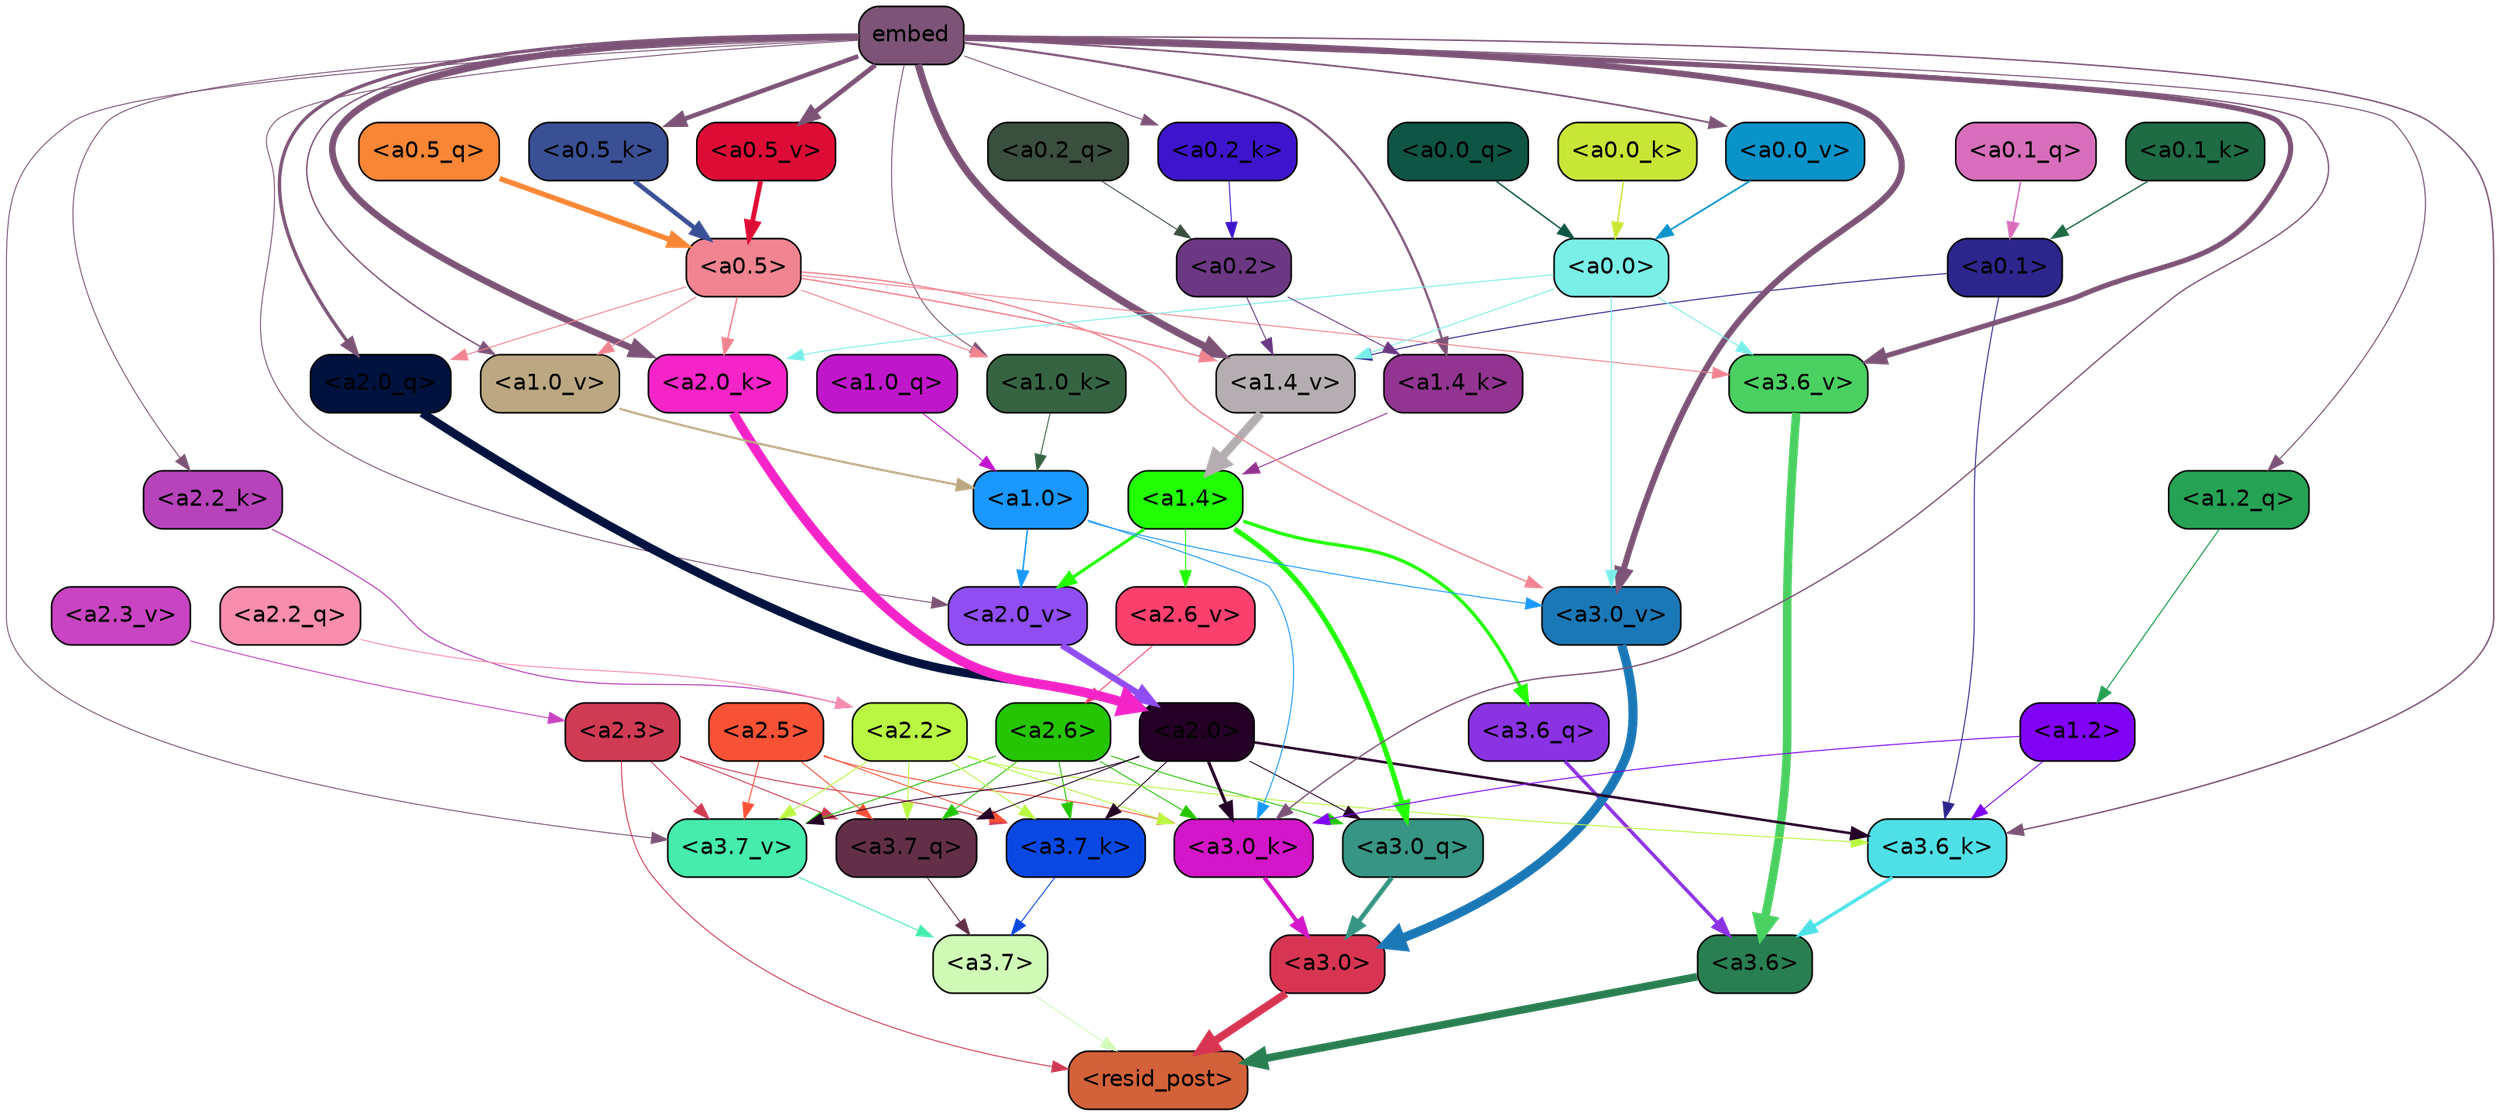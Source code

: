 strict digraph "" {
	graph [bgcolor=transparent,
		layout=dot,
		overlap=false,
		splines=true
	];
	"<a3.7>"	[color=black,
		fillcolor="#cffbb6",
		fontname=Helvetica,
		shape=box,
		style="filled, rounded"];
	"<resid_post>"	[color=black,
		fillcolor="#d36139",
		fontname=Helvetica,
		shape=box,
		style="filled, rounded"];
	"<a3.7>" -> "<resid_post>"	[color="#cffbb6",
		penwidth=0.6];
	"<a3.6>"	[color=black,
		fillcolor="#297f51",
		fontname=Helvetica,
		shape=box,
		style="filled, rounded"];
	"<a3.6>" -> "<resid_post>"	[color="#297f51",
		penwidth=4.751592040061951];
	"<a3.0>"	[color=black,
		fillcolor="#d83552",
		fontname=Helvetica,
		shape=box,
		style="filled, rounded"];
	"<a3.0>" -> "<resid_post>"	[color="#d83552",
		penwidth=4.904066681861877];
	"<a2.3>"	[color=black,
		fillcolor="#d03b54",
		fontname=Helvetica,
		shape=box,
		style="filled, rounded"];
	"<a2.3>" -> "<resid_post>"	[color="#d03b54",
		penwidth=0.6];
	"<a3.7_q>"	[color=black,
		fillcolor="#622f47",
		fontname=Helvetica,
		shape=box,
		style="filled, rounded"];
	"<a2.3>" -> "<a3.7_q>"	[color="#d03b54",
		penwidth=0.6];
	"<a3.7_k>"	[color=black,
		fillcolor="#0a48e4",
		fontname=Helvetica,
		shape=box,
		style="filled, rounded"];
	"<a2.3>" -> "<a3.7_k>"	[color="#d03b54",
		penwidth=0.6069068089127541];
	"<a3.7_v>"	[color=black,
		fillcolor="#45ecac",
		fontname=Helvetica,
		shape=box,
		style="filled, rounded"];
	"<a2.3>" -> "<a3.7_v>"	[color="#d03b54",
		penwidth=0.6];
	"<a3.7_q>" -> "<a3.7>"	[color="#622f47",
		penwidth=0.6];
	"<a3.6_q>"	[color=black,
		fillcolor="#8b32e3",
		fontname=Helvetica,
		shape=box,
		style="filled, rounded"];
	"<a3.6_q>" -> "<a3.6>"	[color="#8b32e3",
		penwidth=2.160832464694977];
	"<a3.0_q>"	[color=black,
		fillcolor="#369584",
		fontname=Helvetica,
		shape=box,
		style="filled, rounded"];
	"<a3.0_q>" -> "<a3.0>"	[color="#369584",
		penwidth=2.870753765106201];
	"<a3.7_k>" -> "<a3.7>"	[color="#0a48e4",
		penwidth=0.6];
	"<a3.6_k>"	[color=black,
		fillcolor="#4fe0e7",
		fontname=Helvetica,
		shape=box,
		style="filled, rounded"];
	"<a3.6_k>" -> "<a3.6>"	[color="#4fe0e7",
		penwidth=2.13908451795578];
	"<a3.0_k>"	[color=black,
		fillcolor="#d216c8",
		fontname=Helvetica,
		shape=box,
		style="filled, rounded"];
	"<a3.0_k>" -> "<a3.0>"	[color="#d216c8",
		penwidth=2.520303964614868];
	"<a3.7_v>" -> "<a3.7>"	[color="#45ecac",
		penwidth=0.6];
	"<a3.6_v>"	[color=black,
		fillcolor="#4ad161",
		fontname=Helvetica,
		shape=box,
		style="filled, rounded"];
	"<a3.6_v>" -> "<a3.6>"	[color="#4ad161",
		penwidth=5.297133803367615];
	"<a3.0_v>"	[color=black,
		fillcolor="#1b78b7",
		fontname=Helvetica,
		shape=box,
		style="filled, rounded"];
	"<a3.0_v>" -> "<a3.0>"	[color="#1b78b7",
		penwidth=5.680712580680847];
	"<a2.6>"	[color=black,
		fillcolor="#25c503",
		fontname=Helvetica,
		shape=box,
		style="filled, rounded"];
	"<a2.6>" -> "<a3.7_q>"	[color="#25c503",
		penwidth=0.6];
	"<a2.6>" -> "<a3.0_q>"	[color="#25c503",
		penwidth=0.6];
	"<a2.6>" -> "<a3.7_k>"	[color="#25c503",
		penwidth=0.6];
	"<a2.6>" -> "<a3.0_k>"	[color="#25c503",
		penwidth=0.6];
	"<a2.6>" -> "<a3.7_v>"	[color="#25c503",
		penwidth=0.6];
	"<a2.5>"	[color=black,
		fillcolor="#f85236",
		fontname=Helvetica,
		shape=box,
		style="filled, rounded"];
	"<a2.5>" -> "<a3.7_q>"	[color="#f85236",
		penwidth=0.6];
	"<a2.5>" -> "<a3.7_k>"	[color="#f85236",
		penwidth=0.6];
	"<a2.5>" -> "<a3.0_k>"	[color="#f85236",
		penwidth=0.6];
	"<a2.5>" -> "<a3.7_v>"	[color="#f85236",
		penwidth=0.6];
	"<a2.2>"	[color=black,
		fillcolor="#b9f743",
		fontname=Helvetica,
		shape=box,
		style="filled, rounded"];
	"<a2.2>" -> "<a3.7_q>"	[color="#b9f743",
		penwidth=0.6];
	"<a2.2>" -> "<a3.7_k>"	[color="#b9f743",
		penwidth=0.6];
	"<a2.2>" -> "<a3.6_k>"	[color="#b9f743",
		penwidth=0.6];
	"<a2.2>" -> "<a3.0_k>"	[color="#b9f743",
		penwidth=0.6];
	"<a2.2>" -> "<a3.7_v>"	[color="#b9f743",
		penwidth=0.6];
	"<a2.0>"	[color=black,
		fillcolor="#250026",
		fontname=Helvetica,
		shape=box,
		style="filled, rounded"];
	"<a2.0>" -> "<a3.7_q>"	[color="#250026",
		penwidth=0.6];
	"<a2.0>" -> "<a3.0_q>"	[color="#250026",
		penwidth=0.6];
	"<a2.0>" -> "<a3.7_k>"	[color="#250026",
		penwidth=0.6];
	"<a2.0>" -> "<a3.6_k>"	[color="#250026",
		penwidth=1.564806342124939];
	"<a2.0>" -> "<a3.0_k>"	[color="#250026",
		penwidth=1.9353990852832794];
	"<a2.0>" -> "<a3.7_v>"	[color="#250026",
		penwidth=0.6];
	"<a1.4>"	[color=black,
		fillcolor="#22fe03",
		fontname=Helvetica,
		shape=box,
		style="filled, rounded"];
	"<a1.4>" -> "<a3.6_q>"	[color="#22fe03",
		penwidth=2.0727532356977463];
	"<a1.4>" -> "<a3.0_q>"	[color="#22fe03",
		penwidth=3.1279823780059814];
	"<a2.6_v>"	[color=black,
		fillcolor="#fb406d",
		fontname=Helvetica,
		shape=box,
		style="filled, rounded"];
	"<a1.4>" -> "<a2.6_v>"	[color="#22fe03",
		penwidth=0.6];
	"<a2.0_v>"	[color=black,
		fillcolor="#8f4df2",
		fontname=Helvetica,
		shape=box,
		style="filled, rounded"];
	"<a1.4>" -> "<a2.0_v>"	[color="#22fe03",
		penwidth=1.9170897603034973];
	"<a1.2>"	[color=black,
		fillcolor="#8103f5",
		fontname=Helvetica,
		shape=box,
		style="filled, rounded"];
	"<a1.2>" -> "<a3.6_k>"	[color="#8103f5",
		penwidth=0.6];
	"<a1.2>" -> "<a3.0_k>"	[color="#8103f5",
		penwidth=0.6];
	"<a0.1>"	[color=black,
		fillcolor="#2c268d",
		fontname=Helvetica,
		shape=box,
		style="filled, rounded"];
	"<a0.1>" -> "<a3.6_k>"	[color="#2c268d",
		penwidth=0.6];
	"<a1.4_v>"	[color=black,
		fillcolor="#b4adb1",
		fontname=Helvetica,
		shape=box,
		style="filled, rounded"];
	"<a0.1>" -> "<a1.4_v>"	[color="#2c268d",
		penwidth=0.6202214732766151];
	embed	[color=black,
		fillcolor="#7d5477",
		fontname=Helvetica,
		shape=box,
		style="filled, rounded"];
	embed -> "<a3.6_k>"	[color="#7d5477",
		penwidth=0.8915999233722687];
	embed -> "<a3.0_k>"	[color="#7d5477",
		penwidth=0.832088902592659];
	embed -> "<a3.7_v>"	[color="#7d5477",
		penwidth=0.6];
	embed -> "<a3.6_v>"	[color="#7d5477",
		penwidth=3.1840110421180725];
	embed -> "<a3.0_v>"	[color="#7d5477",
		penwidth=3.8132747188210487];
	"<a2.0_q>"	[color=black,
		fillcolor="#00123d",
		fontname=Helvetica,
		shape=box,
		style="filled, rounded"];
	embed -> "<a2.0_q>"	[color="#7d5477",
		penwidth=2.084651827812195];
	"<a2.2_k>"	[color=black,
		fillcolor="#b743bb",
		fontname=Helvetica,
		shape=box,
		style="filled, rounded"];
	embed -> "<a2.2_k>"	[color="#7d5477",
		penwidth=0.6];
	"<a2.0_k>"	[color=black,
		fillcolor="#f524c8",
		fontname=Helvetica,
		shape=box,
		style="filled, rounded"];
	embed -> "<a2.0_k>"	[color="#7d5477",
		penwidth=4.084526404738426];
	embed -> "<a2.0_v>"	[color="#7d5477",
		penwidth=0.6];
	"<a1.2_q>"	[color=black,
		fillcolor="#26a255",
		fontname=Helvetica,
		shape=box,
		style="filled, rounded"];
	embed -> "<a1.2_q>"	[color="#7d5477",
		penwidth=0.6670737266540527];
	"<a1.4_k>"	[color=black,
		fillcolor="#923491",
		fontname=Helvetica,
		shape=box,
		style="filled, rounded"];
	embed -> "<a1.4_k>"	[color="#7d5477",
		penwidth=1.3912410736083984];
	"<a1.0_k>"	[color=black,
		fillcolor="#366442",
		fontname=Helvetica,
		shape=box,
		style="filled, rounded"];
	embed -> "<a1.0_k>"	[color="#7d5477",
		penwidth=0.6];
	embed -> "<a1.4_v>"	[color="#7d5477",
		penwidth=4.4888065457344055];
	"<a1.0_v>"	[color=black,
		fillcolor="#bba781",
		fontname=Helvetica,
		shape=box,
		style="filled, rounded"];
	embed -> "<a1.0_v>"	[color="#7d5477",
		penwidth=0.8796700537204742];
	"<a0.5_k>"	[color=black,
		fillcolor="#3a5095",
		fontname=Helvetica,
		shape=box,
		style="filled, rounded"];
	embed -> "<a0.5_k>"	[color="#7d5477",
		penwidth=2.847888708114624];
	"<a0.2_k>"	[color=black,
		fillcolor="#3e15cd",
		fontname=Helvetica,
		shape=box,
		style="filled, rounded"];
	embed -> "<a0.2_k>"	[color="#7d5477",
		penwidth=0.6];
	"<a0.5_v>"	[color=black,
		fillcolor="#dd0c35",
		fontname=Helvetica,
		shape=box,
		style="filled, rounded"];
	embed -> "<a0.5_v>"	[color="#7d5477",
		penwidth=2.9884533882141113];
	"<a0.0_v>"	[color=black,
		fillcolor="#0993c9",
		fontname=Helvetica,
		shape=box,
		style="filled, rounded"];
	embed -> "<a0.0_v>"	[color="#7d5477",
		penwidth=1.0739320516586304];
	"<a1.0>"	[color=black,
		fillcolor="#1a98fd",
		fontname=Helvetica,
		shape=box,
		style="filled, rounded"];
	"<a1.0>" -> "<a3.0_k>"	[color="#1a98fd",
		penwidth=0.6];
	"<a1.0>" -> "<a3.0_v>"	[color="#1a98fd",
		penwidth=0.6];
	"<a1.0>" -> "<a2.0_v>"	[color="#1a98fd",
		penwidth=0.9450988052412868];
	"<a0.5>"	[color=black,
		fillcolor="#f08490",
		fontname=Helvetica,
		shape=box,
		style="filled, rounded"];
	"<a0.5>" -> "<a3.6_v>"	[color="#f08490",
		penwidth=0.6];
	"<a0.5>" -> "<a3.0_v>"	[color="#f08490",
		penwidth=0.8331108838319778];
	"<a0.5>" -> "<a2.0_q>"	[color="#f08490",
		penwidth=0.6];
	"<a0.5>" -> "<a2.0_k>"	[color="#f08490",
		penwidth=0.9412797391414642];
	"<a0.5>" -> "<a1.0_k>"	[color="#f08490",
		penwidth=0.6];
	"<a0.5>" -> "<a1.4_v>"	[color="#f08490",
		penwidth=0.8757842034101486];
	"<a0.5>" -> "<a1.0_v>"	[color="#f08490",
		penwidth=0.6];
	"<a0.0>"	[color=black,
		fillcolor="#79efe8",
		fontname=Helvetica,
		shape=box,
		style="filled, rounded"];
	"<a0.0>" -> "<a3.6_v>"	[color="#79efe8",
		penwidth=0.6];
	"<a0.0>" -> "<a3.0_v>"	[color="#79efe8",
		penwidth=0.6];
	"<a0.0>" -> "<a2.0_k>"	[color="#79efe8",
		penwidth=0.6];
	"<a0.0>" -> "<a1.4_v>"	[color="#79efe8",
		penwidth=0.6];
	"<a2.2_q>"	[color=black,
		fillcolor="#f88dae",
		fontname=Helvetica,
		shape=box,
		style="filled, rounded"];
	"<a2.2_q>" -> "<a2.2>"	[color="#f88dae",
		penwidth=0.6];
	"<a2.0_q>" -> "<a2.0>"	[color="#00123d",
		penwidth=5.29856276512146];
	"<a2.2_k>" -> "<a2.2>"	[color="#b743bb",
		penwidth=0.6722683310508728];
	"<a2.0_k>" -> "<a2.0>"	[color="#f524c8",
		penwidth=5.859246134757996];
	"<a2.6_v>" -> "<a2.6>"	[color="#fb406d",
		penwidth=0.6];
	"<a2.3_v>"	[color=black,
		fillcolor="#c944c2",
		fontname=Helvetica,
		shape=box,
		style="filled, rounded"];
	"<a2.3_v>" -> "<a2.3>"	[color="#c944c2",
		penwidth=0.6];
	"<a2.0_v>" -> "<a2.0>"	[color="#8f4df2",
		penwidth=3.9621697664260864];
	"<a1.2_q>" -> "<a1.2>"	[color="#26a255",
		penwidth=0.7185482024215162];
	"<a1.0_q>"	[color=black,
		fillcolor="#c016cb",
		fontname=Helvetica,
		shape=box,
		style="filled, rounded"];
	"<a1.0_q>" -> "<a1.0>"	[color="#c016cb",
		penwidth=0.6];
	"<a1.4_k>" -> "<a1.4>"	[color="#923491",
		penwidth=0.6];
	"<a1.0_k>" -> "<a1.0>"	[color="#366442",
		penwidth=0.6];
	"<a1.4_v>" -> "<a1.4>"	[color="#b4adb1",
		penwidth=5.280138969421387];
	"<a1.0_v>" -> "<a1.0>"	[color="#bba781",
		penwidth=1.318962275981903];
	"<a0.2>"	[color=black,
		fillcolor="#6c3884",
		fontname=Helvetica,
		shape=box,
		style="filled, rounded"];
	"<a0.2>" -> "<a1.4_k>"	[color="#6c3884",
		penwidth=0.6];
	"<a0.2>" -> "<a1.4_v>"	[color="#6c3884",
		penwidth=0.6];
	"<a0.5_q>"	[color=black,
		fillcolor="#f88635",
		fontname=Helvetica,
		shape=box,
		style="filled, rounded"];
	"<a0.5_q>" -> "<a0.5>"	[color="#f88635",
		penwidth=3.2608389854431152];
	"<a0.2_q>"	[color=black,
		fillcolor="#3a4f3d",
		fontname=Helvetica,
		shape=box,
		style="filled, rounded"];
	"<a0.2_q>" -> "<a0.2>"	[color="#3a4f3d",
		penwidth=0.6];
	"<a0.1_q>"	[color=black,
		fillcolor="#d86ebb",
		fontname=Helvetica,
		shape=box,
		style="filled, rounded"];
	"<a0.1_q>" -> "<a0.1>"	[color="#d86ebb",
		penwidth=0.9313003718852997];
	"<a0.0_q>"	[color=black,
		fillcolor="#0f5544",
		fontname=Helvetica,
		shape=box,
		style="filled, rounded"];
	"<a0.0_q>" -> "<a0.0>"	[color="#0f5544",
		penwidth=0.889376699924469];
	"<a0.5_k>" -> "<a0.5>"	[color="#3a5095",
		penwidth=2.847884178161621];
	"<a0.2_k>" -> "<a0.2>"	[color="#3e15cd",
		penwidth=0.6];
	"<a0.1_k>"	[color=black,
		fillcolor="#1e6b44",
		fontname=Helvetica,
		shape=box,
		style="filled, rounded"];
	"<a0.1_k>" -> "<a0.1>"	[color="#1e6b44",
		penwidth=0.8383780717849731];
	"<a0.0_k>"	[color=black,
		fillcolor="#c8e636",
		fontname=Helvetica,
		shape=box,
		style="filled, rounded"];
	"<a0.0_k>" -> "<a0.0>"	[color="#c8e636",
		penwidth=0.8456957042217255];
	"<a0.5_v>" -> "<a0.5>"	[color="#dd0c35",
		penwidth=3.0173392295837402];
	"<a0.0_v>" -> "<a0.0>"	[color="#0993c9",
		penwidth=1.0739268958568573];
}
